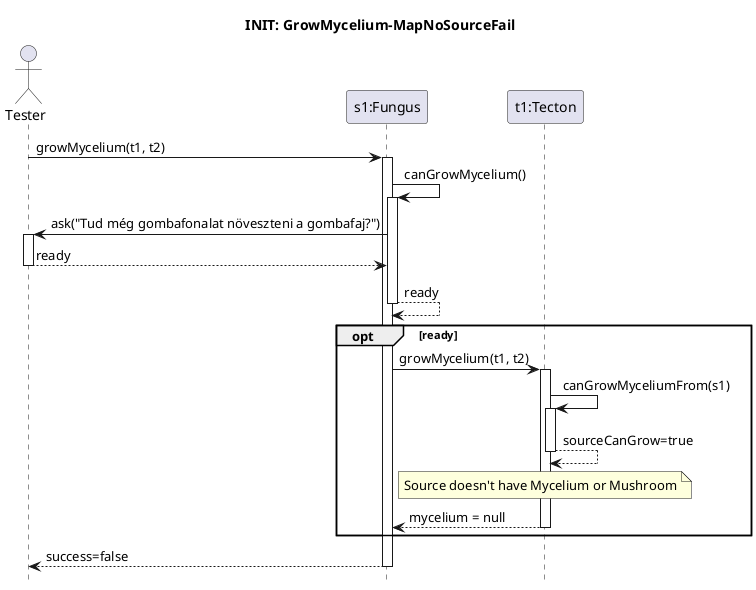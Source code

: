 @startuml grow-mycelium-success
hide footbox

title INIT: GrowMycelium-MapNoSourceFail

actor Tester
participant "s1:Fungus" as species
participant "t1:Tecton" as source

Tester -> species : growMycelium(t1, t2)
activate species

species -> species : canGrowMycelium()
activate species

Tester <- species : ask("Tud még gombafonalat növeszteni a gombafaj?")
activate Tester
return ready

return ready

opt ready

    species -> source : growMycelium(t1, t2)
    activate source
        source -> source : canGrowMyceliumFrom(s1)
        activate source
        return sourceCanGrow=true

        note over source: Source doesn't have Mycelium or Mushroom
    return mycelium = null
end
return success=false
@enduml